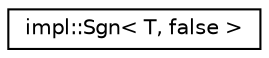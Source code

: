digraph "Graphical Class Hierarchy"
{
  edge [fontname="Helvetica",fontsize="10",labelfontname="Helvetica",labelfontsize="10"];
  node [fontname="Helvetica",fontsize="10",shape=record];
  rankdir="LR";
  Node0 [label="impl::Sgn\< T, false \>",height=0.2,width=0.4,color="black", fillcolor="white", style="filled",URL="$structimpl_1_1Sgn_3_01T_00_01false_01_4.html"];
}
